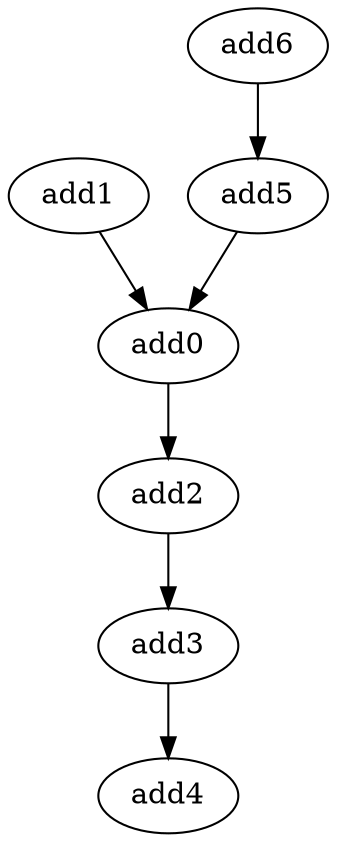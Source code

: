 strict digraph  {
add0 [opcode=add];
add1 [opcode=add];
add2 [opcode=add];
add3 [opcode=add];
add4 [opcode=add];
add5 [opcode=add];
add6 [opcode=add];
add0 -> add2;
add1 -> add0;
add2 -> add3;
add3 -> add4;
add5 -> add0;
add6 -> add5;
}
